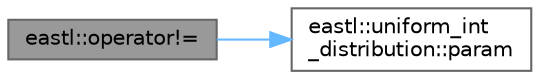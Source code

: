 digraph "eastl::operator!="
{
 // LATEX_PDF_SIZE
  bgcolor="transparent";
  edge [fontname=Helvetica,fontsize=10,labelfontname=Helvetica,labelfontsize=10];
  node [fontname=Helvetica,fontsize=10,shape=box,height=0.2,width=0.4];
  rankdir="LR";
  Node1 [id="Node000001",label="eastl::operator!=",height=0.2,width=0.4,color="gray40", fillcolor="grey60", style="filled", fontcolor="black",tooltip=" "];
  Node1 -> Node2 [id="edge2_Node000001_Node000002",color="steelblue1",style="solid",tooltip=" "];
  Node2 [id="Node000002",label="eastl::uniform_int\l_distribution::param",height=0.2,width=0.4,color="grey40", fillcolor="white", style="filled",URL="$classeastl_1_1uniform__int__distribution.html#aca7c2a7efed13acdcb70603cdc53e4f2",tooltip=" "];
}
